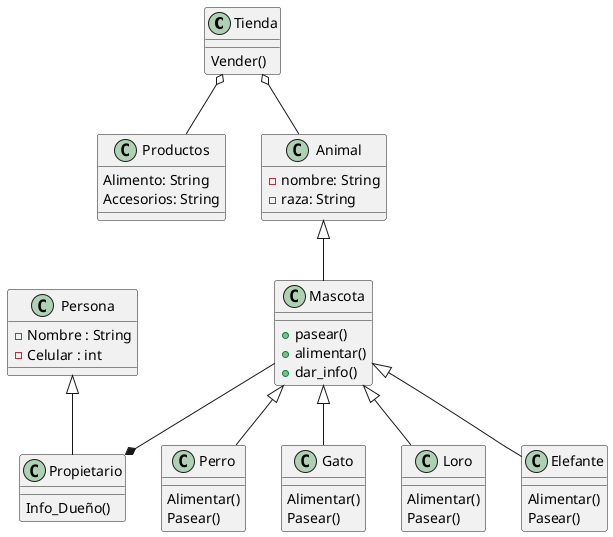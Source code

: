 @startuml

class Tienda
Tienda : Vender()

Class Productos
Productos : Alimento: String
Productos : Accesorios: String 



Tienda o-- Animal
Tienda o-- Productos


Class Persona
Persona : - Nombre : String
Persona : - Celular : int


Persona <|-- Propietario 

class Animal

Animal : - nombre: String
Animal : - raza: String 



class Mascota 

class Propietario
Propietario : Info_Dueño()
Mascota --* Propietario
Mascota : + pasear()
Mascota : + alimentar()
Mascota : + dar_info()


Animal <|-- Mascota


Mascota <|-- Perro
Mascota <|-- Gato
Mascota <|-- Loro
Mascota <|-- Elefante

Perro : Alimentar()
Perro : Pasear()

Gato : Alimentar()
Gato : Pasear()

Loro : Alimentar()
Loro : Pasear()

Elefante : Alimentar()
Elefante : Pasear()










@enduml